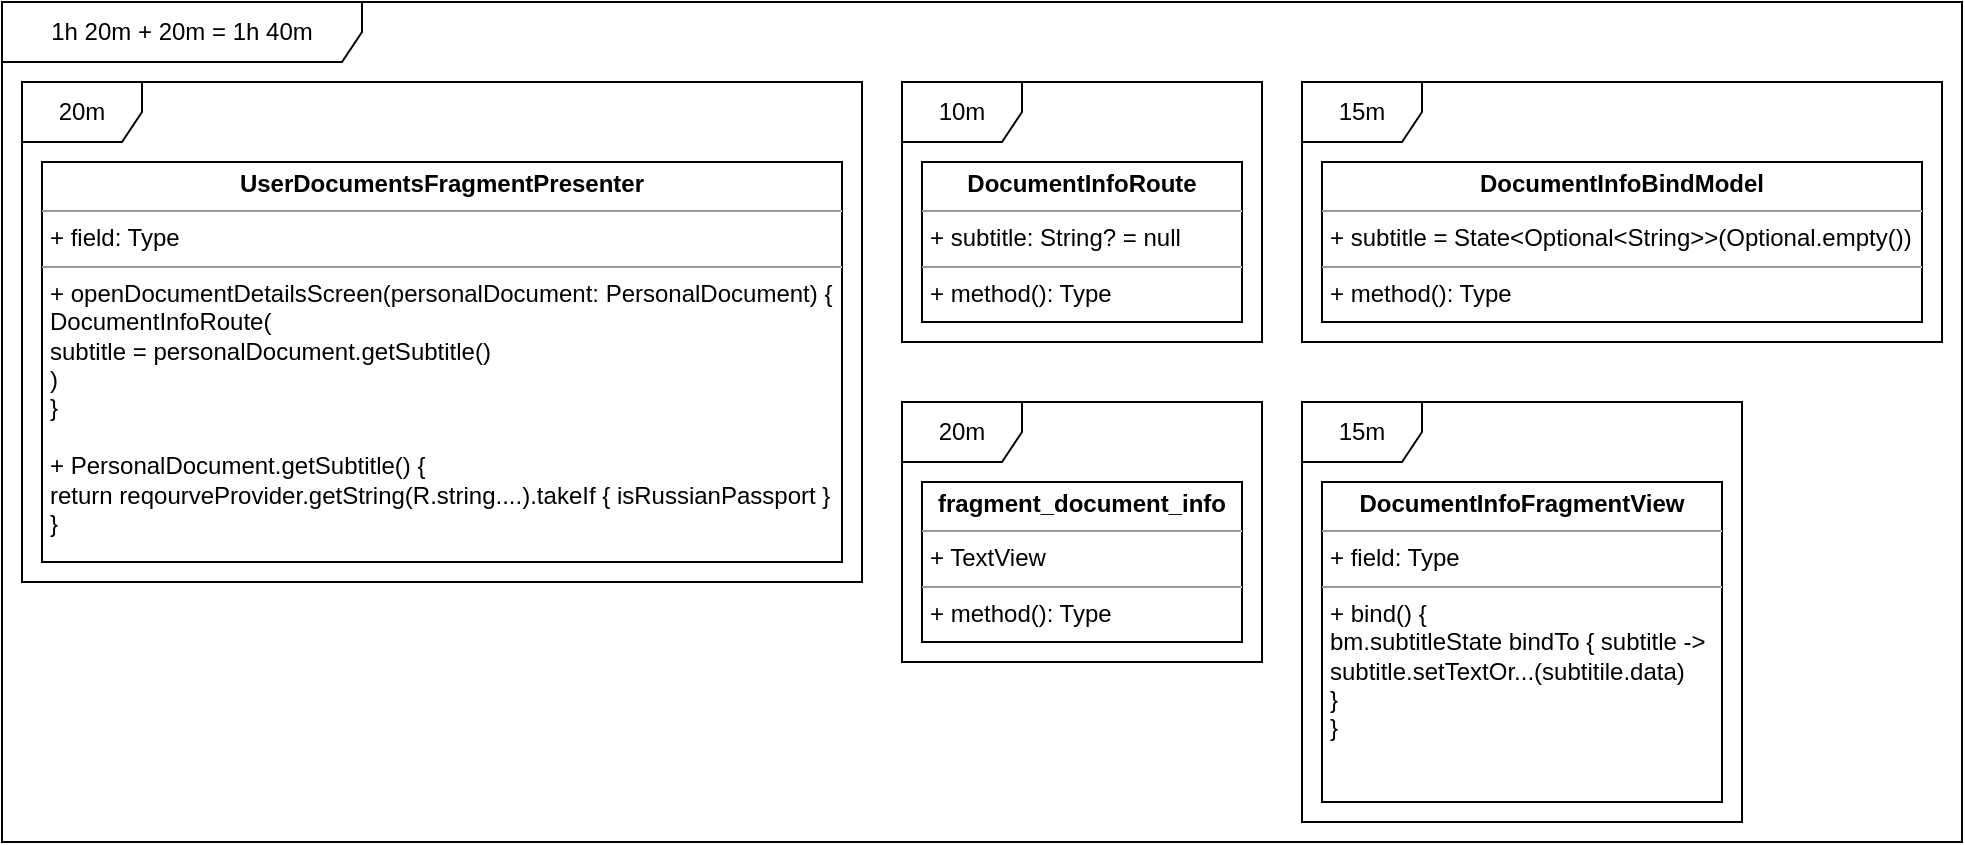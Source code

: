 <mxfile version="20.1.1" type="github">
  <diagram id="gWVzGPQjn2zDsp72pqYC" name="Page-1">
    <mxGraphModel dx="1183" dy="750" grid="1" gridSize="10" guides="1" tooltips="1" connect="1" arrows="1" fold="1" page="1" pageScale="1" pageWidth="827" pageHeight="1169" math="0" shadow="0">
      <root>
        <mxCell id="0" />
        <mxCell id="1" parent="0" />
        <mxCell id="rqU30VaZS2W21N0QK3EW-1" value="&lt;p style=&quot;margin:0px;margin-top:4px;text-align:center;&quot;&gt;&lt;b&gt;DocumentInfoRoute&lt;/b&gt;&lt;/p&gt;&lt;hr size=&quot;1&quot;&gt;&lt;p style=&quot;margin:0px;margin-left:4px;&quot;&gt;+ subtitle: String? = null&lt;br&gt;&lt;/p&gt;&lt;hr size=&quot;1&quot;&gt;&lt;p style=&quot;margin:0px;margin-left:4px;&quot;&gt;+ method(): Type&lt;/p&gt;" style="verticalAlign=top;align=left;overflow=fill;fontSize=12;fontFamily=Helvetica;html=1;" vertex="1" parent="1">
          <mxGeometry x="560" y="120" width="160" height="80" as="geometry" />
        </mxCell>
        <mxCell id="rqU30VaZS2W21N0QK3EW-2" value="&lt;p style=&quot;margin:0px;margin-top:4px;text-align:center;&quot;&gt;&lt;b&gt;UserDocumentsFragmentPresenter&lt;/b&gt;&lt;/p&gt;&lt;hr size=&quot;1&quot;&gt;&lt;p style=&quot;margin:0px;margin-left:4px;&quot;&gt;+ field: Type&lt;/p&gt;&lt;hr size=&quot;1&quot;&gt;&lt;p style=&quot;margin:0px;margin-left:4px;&quot;&gt;+ openDocumentDetailsScreen(personalDocument: PersonalDocument) {&lt;/p&gt;&lt;p style=&quot;margin:0px;margin-left:4px;&quot;&gt;DocumentInfoRoute(&lt;/p&gt;&lt;p style=&quot;margin:0px;margin-left:4px;&quot;&gt;subtitle = personalDocument.getSubtitle()&lt;/p&gt;&lt;p style=&quot;margin:0px;margin-left:4px;&quot;&gt;)&lt;br&gt;&lt;/p&gt;&lt;p style=&quot;margin:0px;margin-left:4px;&quot;&gt;}&lt;/p&gt;&lt;p style=&quot;margin:0px;margin-left:4px;&quot;&gt;&lt;br&gt;&lt;/p&gt;&lt;p style=&quot;margin:0px;margin-left:4px;&quot;&gt;+ PersonalDocument.getSubtitle() {&lt;/p&gt;&lt;p style=&quot;margin:0px;margin-left:4px;&quot;&gt;return reqourveProvider.getString(R.string....).takeIf { isRussianPassport }&lt;br&gt;&lt;/p&gt;&lt;p style=&quot;margin:0px;margin-left:4px;&quot;&gt;}&lt;br&gt;&lt;/p&gt;" style="verticalAlign=top;align=left;overflow=fill;fontSize=12;fontFamily=Helvetica;html=1;" vertex="1" parent="1">
          <mxGeometry x="120" y="120" width="400" height="200" as="geometry" />
        </mxCell>
        <mxCell id="rqU30VaZS2W21N0QK3EW-3" value="&lt;p style=&quot;margin:0px;margin-top:4px;text-align:center;&quot;&gt;&lt;b&gt;fragment_document_info&lt;/b&gt;&lt;/p&gt;&lt;hr size=&quot;1&quot;&gt;&lt;p style=&quot;margin:0px;margin-left:4px;&quot;&gt;+ TextView&lt;br&gt;&lt;/p&gt;&lt;hr size=&quot;1&quot;&gt;&lt;p style=&quot;margin:0px;margin-left:4px;&quot;&gt;+ method(): Type&lt;/p&gt;" style="verticalAlign=top;align=left;overflow=fill;fontSize=12;fontFamily=Helvetica;html=1;" vertex="1" parent="1">
          <mxGeometry x="560" y="280" width="160" height="80" as="geometry" />
        </mxCell>
        <mxCell id="rqU30VaZS2W21N0QK3EW-4" value="&lt;p style=&quot;margin:0px;margin-top:4px;text-align:center;&quot;&gt;&lt;b&gt;DocumentInfoBindModel&lt;/b&gt;&lt;/p&gt;&lt;hr size=&quot;1&quot;&gt;&lt;p style=&quot;margin:0px;margin-left:4px;&quot;&gt;+ subtitle = State&amp;lt;Optional&amp;lt;String&amp;gt;&amp;gt;(Optional.empty())&lt;br&gt;&lt;/p&gt;&lt;hr size=&quot;1&quot;&gt;&lt;p style=&quot;margin:0px;margin-left:4px;&quot;&gt;+ method(): Type&lt;/p&gt;" style="verticalAlign=top;align=left;overflow=fill;fontSize=12;fontFamily=Helvetica;html=1;" vertex="1" parent="1">
          <mxGeometry x="760" y="120" width="300" height="80" as="geometry" />
        </mxCell>
        <mxCell id="rqU30VaZS2W21N0QK3EW-5" value="&lt;p style=&quot;margin:0px;margin-top:4px;text-align:center;&quot;&gt;&lt;b&gt;DocumentInfoFragmentView&lt;/b&gt;&lt;/p&gt;&lt;hr size=&quot;1&quot;&gt;&lt;p style=&quot;margin:0px;margin-left:4px;&quot;&gt;+ field: Type&lt;/p&gt;&lt;hr size=&quot;1&quot;&gt;&lt;p style=&quot;margin:0px;margin-left:4px;&quot;&gt;+ bind() {&lt;/p&gt;&lt;p style=&quot;margin:0px;margin-left:4px;&quot;&gt;bm.subtitleState bindTo { subtitle -&amp;gt;&lt;br&gt;&lt;/p&gt;&lt;p style=&quot;margin:0px;margin-left:4px;&quot;&gt;subtitle.setTextOr...(subtitile.data)&lt;/p&gt;&lt;p style=&quot;margin:0px;margin-left:4px;&quot;&gt;}&lt;br&gt;&lt;/p&gt;&lt;p style=&quot;margin:0px;margin-left:4px;&quot;&gt;}&lt;br&gt;&lt;/p&gt;" style="verticalAlign=top;align=left;overflow=fill;fontSize=12;fontFamily=Helvetica;html=1;" vertex="1" parent="1">
          <mxGeometry x="760" y="280" width="200" height="160" as="geometry" />
        </mxCell>
        <mxCell id="rqU30VaZS2W21N0QK3EW-6" value="20m" style="shape=umlFrame;whiteSpace=wrap;html=1;" vertex="1" parent="1">
          <mxGeometry x="110" y="80" width="420" height="250" as="geometry" />
        </mxCell>
        <mxCell id="rqU30VaZS2W21N0QK3EW-7" value="10m" style="shape=umlFrame;whiteSpace=wrap;html=1;" vertex="1" parent="1">
          <mxGeometry x="550" y="80" width="180" height="130" as="geometry" />
        </mxCell>
        <mxCell id="rqU30VaZS2W21N0QK3EW-8" value="20m" style="shape=umlFrame;whiteSpace=wrap;html=1;" vertex="1" parent="1">
          <mxGeometry x="550" y="240" width="180" height="130" as="geometry" />
        </mxCell>
        <mxCell id="rqU30VaZS2W21N0QK3EW-9" value="15m" style="shape=umlFrame;whiteSpace=wrap;html=1;" vertex="1" parent="1">
          <mxGeometry x="750" y="80" width="320" height="130" as="geometry" />
        </mxCell>
        <mxCell id="rqU30VaZS2W21N0QK3EW-10" value="15m" style="shape=umlFrame;whiteSpace=wrap;html=1;" vertex="1" parent="1">
          <mxGeometry x="750" y="240" width="220" height="210" as="geometry" />
        </mxCell>
        <mxCell id="rqU30VaZS2W21N0QK3EW-11" value="1h 20m + 20m = 1h 40m" style="shape=umlFrame;whiteSpace=wrap;html=1;width=180;height=30;" vertex="1" parent="1">
          <mxGeometry x="100" y="40" width="980" height="420" as="geometry" />
        </mxCell>
      </root>
    </mxGraphModel>
  </diagram>
</mxfile>
